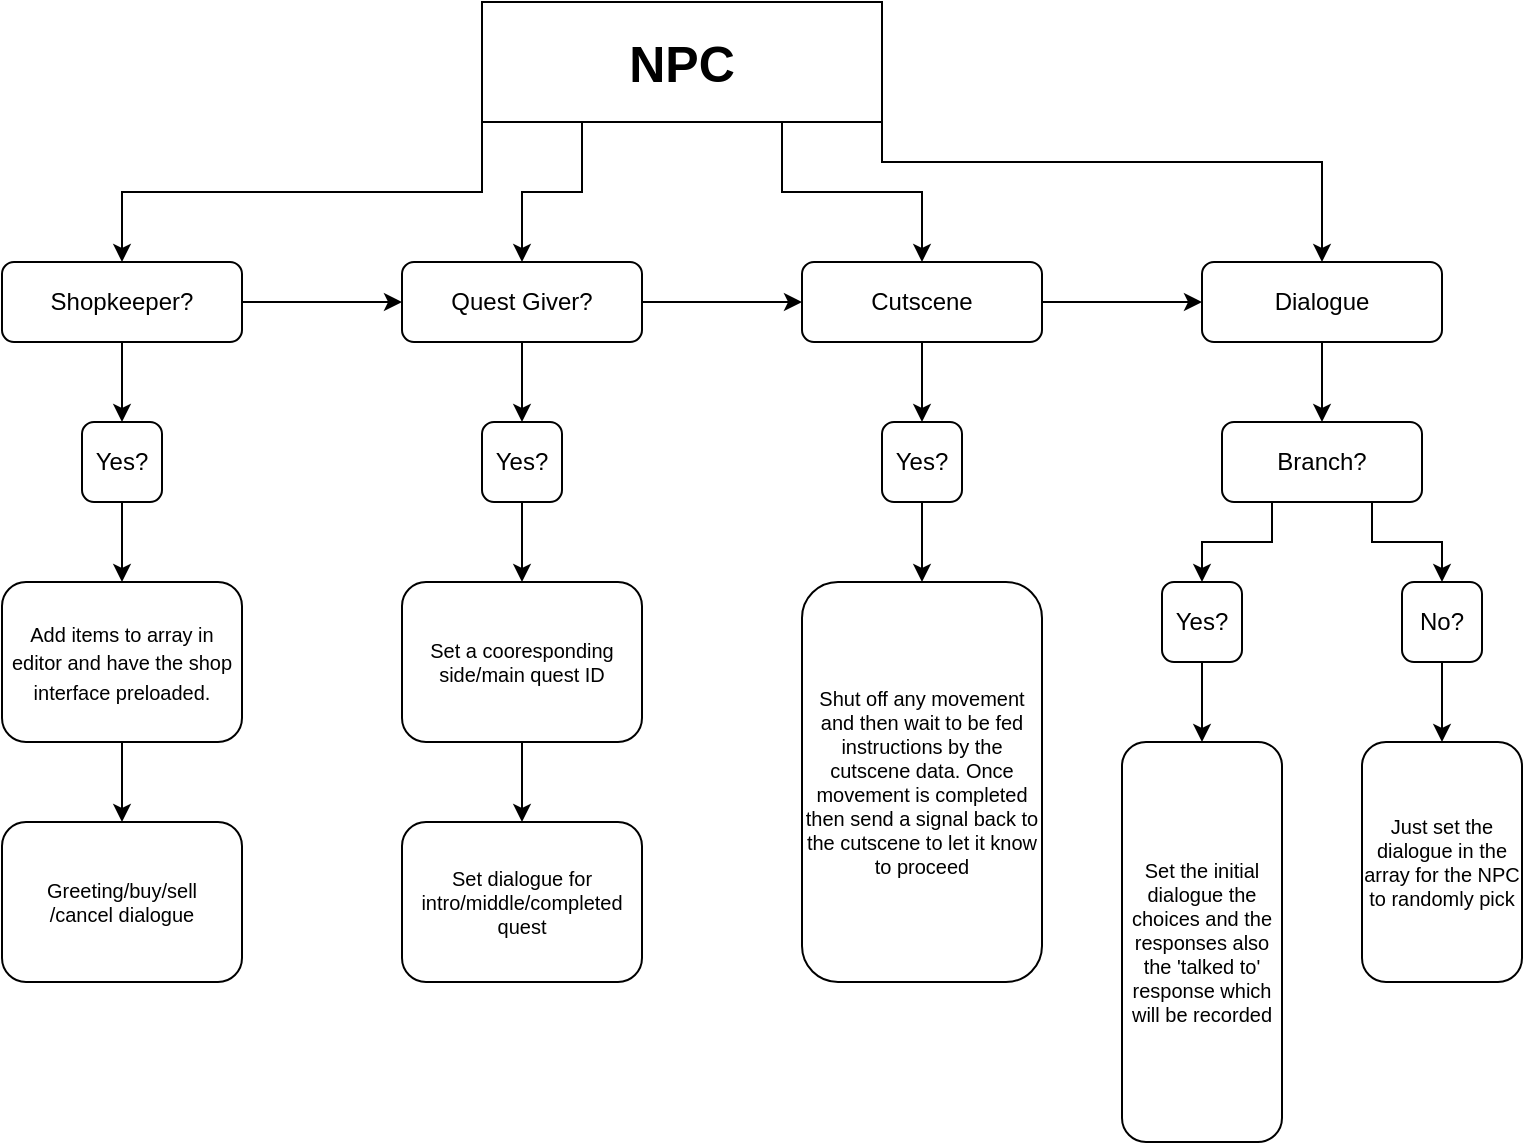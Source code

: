 <mxfile version="24.6.4" type="device">
  <diagram name="Page-1" id="6r_xxN00tEhLJsA6vU1w">
    <mxGraphModel dx="857" dy="494" grid="1" gridSize="10" guides="1" tooltips="1" connect="1" arrows="1" fold="1" page="1" pageScale="1" pageWidth="850" pageHeight="1400" math="0" shadow="0">
      <root>
        <mxCell id="0" />
        <mxCell id="1" parent="0" />
        <mxCell id="uBrZQJT4jN_2zQBhVWnl-4" style="edgeStyle=orthogonalEdgeStyle;rounded=0;orthogonalLoop=1;jettySize=auto;html=1;exitX=0;exitY=1;exitDx=0;exitDy=0;" parent="1" source="BKtG4XcPwPto1d_lw9We-1" target="BKtG4XcPwPto1d_lw9We-2" edge="1">
          <mxGeometry relative="1" as="geometry" />
        </mxCell>
        <mxCell id="uBrZQJT4jN_2zQBhVWnl-5" style="edgeStyle=orthogonalEdgeStyle;rounded=0;orthogonalLoop=1;jettySize=auto;html=1;exitX=0.25;exitY=1;exitDx=0;exitDy=0;entryX=0.5;entryY=0;entryDx=0;entryDy=0;" parent="1" source="BKtG4XcPwPto1d_lw9We-1" target="uBrZQJT4jN_2zQBhVWnl-1" edge="1">
          <mxGeometry relative="1" as="geometry" />
        </mxCell>
        <mxCell id="uBrZQJT4jN_2zQBhVWnl-6" style="edgeStyle=orthogonalEdgeStyle;rounded=0;orthogonalLoop=1;jettySize=auto;html=1;exitX=0.75;exitY=1;exitDx=0;exitDy=0;entryX=0.5;entryY=0;entryDx=0;entryDy=0;" parent="1" source="BKtG4XcPwPto1d_lw9We-1" target="uBrZQJT4jN_2zQBhVWnl-2" edge="1">
          <mxGeometry relative="1" as="geometry" />
        </mxCell>
        <mxCell id="uBrZQJT4jN_2zQBhVWnl-7" style="edgeStyle=orthogonalEdgeStyle;rounded=0;orthogonalLoop=1;jettySize=auto;html=1;exitX=1;exitY=1;exitDx=0;exitDy=0;entryX=0.5;entryY=0;entryDx=0;entryDy=0;" parent="1" source="BKtG4XcPwPto1d_lw9We-1" target="uBrZQJT4jN_2zQBhVWnl-3" edge="1">
          <mxGeometry relative="1" as="geometry">
            <Array as="points">
              <mxPoint x="520" y="110" />
              <mxPoint x="740" y="110" />
            </Array>
          </mxGeometry>
        </mxCell>
        <mxCell id="BKtG4XcPwPto1d_lw9We-1" value="&lt;font style=&quot;font-size: 25px;&quot;&gt;&lt;b&gt;NPC&lt;/b&gt;&lt;/font&gt;" style="rounded=0;whiteSpace=wrap;html=1;" parent="1" vertex="1">
          <mxGeometry x="320" y="30" width="200" height="60" as="geometry" />
        </mxCell>
        <mxCell id="uBrZQJT4jN_2zQBhVWnl-9" style="edgeStyle=orthogonalEdgeStyle;rounded=0;orthogonalLoop=1;jettySize=auto;html=1;exitX=0.5;exitY=1;exitDx=0;exitDy=0;entryX=0.5;entryY=0;entryDx=0;entryDy=0;" parent="1" source="BKtG4XcPwPto1d_lw9We-2" target="uBrZQJT4jN_2zQBhVWnl-8" edge="1">
          <mxGeometry relative="1" as="geometry" />
        </mxCell>
        <mxCell id="uBrZQJT4jN_2zQBhVWnl-12" style="edgeStyle=orthogonalEdgeStyle;rounded=0;orthogonalLoop=1;jettySize=auto;html=1;exitX=1;exitY=0.5;exitDx=0;exitDy=0;entryX=0;entryY=0.5;entryDx=0;entryDy=0;" parent="1" source="BKtG4XcPwPto1d_lw9We-2" target="uBrZQJT4jN_2zQBhVWnl-1" edge="1">
          <mxGeometry relative="1" as="geometry">
            <mxPoint x="240" y="180" as="targetPoint" />
          </mxGeometry>
        </mxCell>
        <mxCell id="BKtG4XcPwPto1d_lw9We-2" value="Shopkeeper?" style="rounded=1;whiteSpace=wrap;html=1;" parent="1" vertex="1">
          <mxGeometry x="80" y="160" width="120" height="40" as="geometry" />
        </mxCell>
        <mxCell id="uBrZQJT4jN_2zQBhVWnl-14" style="edgeStyle=orthogonalEdgeStyle;rounded=0;orthogonalLoop=1;jettySize=auto;html=1;exitX=1;exitY=0.5;exitDx=0;exitDy=0;entryX=0;entryY=0.5;entryDx=0;entryDy=0;" parent="1" source="uBrZQJT4jN_2zQBhVWnl-1" target="uBrZQJT4jN_2zQBhVWnl-2" edge="1">
          <mxGeometry relative="1" as="geometry" />
        </mxCell>
        <mxCell id="uBrZQJT4jN_2zQBhVWnl-21" style="edgeStyle=orthogonalEdgeStyle;rounded=0;orthogonalLoop=1;jettySize=auto;html=1;exitX=0.5;exitY=1;exitDx=0;exitDy=0;" parent="1" source="uBrZQJT4jN_2zQBhVWnl-1" target="uBrZQJT4jN_2zQBhVWnl-20" edge="1">
          <mxGeometry relative="1" as="geometry" />
        </mxCell>
        <mxCell id="uBrZQJT4jN_2zQBhVWnl-1" value="Quest Giver?" style="rounded=1;whiteSpace=wrap;html=1;" parent="1" vertex="1">
          <mxGeometry x="280" y="160" width="120" height="40" as="geometry" />
        </mxCell>
        <mxCell id="uBrZQJT4jN_2zQBhVWnl-15" style="edgeStyle=orthogonalEdgeStyle;rounded=0;orthogonalLoop=1;jettySize=auto;html=1;exitX=1;exitY=0.5;exitDx=0;exitDy=0;entryX=0;entryY=0.5;entryDx=0;entryDy=0;" parent="1" source="uBrZQJT4jN_2zQBhVWnl-2" target="uBrZQJT4jN_2zQBhVWnl-3" edge="1">
          <mxGeometry relative="1" as="geometry" />
        </mxCell>
        <mxCell id="uBrZQJT4jN_2zQBhVWnl-26" style="edgeStyle=orthogonalEdgeStyle;rounded=0;orthogonalLoop=1;jettySize=auto;html=1;exitX=0.5;exitY=1;exitDx=0;exitDy=0;" parent="1" source="uBrZQJT4jN_2zQBhVWnl-2" target="uBrZQJT4jN_2zQBhVWnl-24" edge="1">
          <mxGeometry relative="1" as="geometry" />
        </mxCell>
        <mxCell id="uBrZQJT4jN_2zQBhVWnl-2" value="Cutscene" style="rounded=1;whiteSpace=wrap;html=1;" parent="1" vertex="1">
          <mxGeometry x="480" y="160" width="120" height="40" as="geometry" />
        </mxCell>
        <mxCell id="uBrZQJT4jN_2zQBhVWnl-27" style="edgeStyle=orthogonalEdgeStyle;rounded=0;orthogonalLoop=1;jettySize=auto;html=1;exitX=0.5;exitY=1;exitDx=0;exitDy=0;entryX=0.5;entryY=0;entryDx=0;entryDy=0;" parent="1" source="uBrZQJT4jN_2zQBhVWnl-3" target="uBrZQJT4jN_2zQBhVWnl-25" edge="1">
          <mxGeometry relative="1" as="geometry" />
        </mxCell>
        <mxCell id="uBrZQJT4jN_2zQBhVWnl-3" value="Dialogue" style="rounded=1;whiteSpace=wrap;html=1;" parent="1" vertex="1">
          <mxGeometry x="680" y="160" width="120" height="40" as="geometry" />
        </mxCell>
        <mxCell id="uBrZQJT4jN_2zQBhVWnl-17" style="edgeStyle=orthogonalEdgeStyle;rounded=0;orthogonalLoop=1;jettySize=auto;html=1;exitX=0.5;exitY=1;exitDx=0;exitDy=0;" parent="1" source="uBrZQJT4jN_2zQBhVWnl-8" target="uBrZQJT4jN_2zQBhVWnl-16" edge="1">
          <mxGeometry relative="1" as="geometry" />
        </mxCell>
        <mxCell id="uBrZQJT4jN_2zQBhVWnl-8" value="Yes?" style="rounded=1;whiteSpace=wrap;html=1;" parent="1" vertex="1">
          <mxGeometry x="120" y="240" width="40" height="40" as="geometry" />
        </mxCell>
        <mxCell id="uBrZQJT4jN_2zQBhVWnl-19" style="edgeStyle=orthogonalEdgeStyle;rounded=0;orthogonalLoop=1;jettySize=auto;html=1;exitX=0.5;exitY=1;exitDx=0;exitDy=0;entryX=0.5;entryY=0;entryDx=0;entryDy=0;" parent="1" source="uBrZQJT4jN_2zQBhVWnl-16" target="uBrZQJT4jN_2zQBhVWnl-18" edge="1">
          <mxGeometry relative="1" as="geometry" />
        </mxCell>
        <mxCell id="uBrZQJT4jN_2zQBhVWnl-16" value="&lt;font style=&quot;font-size: 10px;&quot;&gt;Add items to array in editor and have the shop interface preloaded.&lt;/font&gt;" style="rounded=1;whiteSpace=wrap;html=1;" parent="1" vertex="1">
          <mxGeometry x="80" y="320" width="120" height="80" as="geometry" />
        </mxCell>
        <mxCell id="uBrZQJT4jN_2zQBhVWnl-18" value="&lt;font style=&quot;font-size: 10px;&quot;&gt;Greeting/buy/sell&lt;/font&gt;&lt;div style=&quot;font-size: 10px;&quot;&gt;&lt;font style=&quot;font-size: 10px;&quot;&gt;/cancel dialogue&lt;/font&gt;&lt;/div&gt;" style="rounded=1;whiteSpace=wrap;html=1;fontSize=10;" parent="1" vertex="1">
          <mxGeometry x="80" y="440" width="120" height="80" as="geometry" />
        </mxCell>
        <mxCell id="uBrZQJT4jN_2zQBhVWnl-23" style="edgeStyle=orthogonalEdgeStyle;rounded=0;orthogonalLoop=1;jettySize=auto;html=1;exitX=0.5;exitY=1;exitDx=0;exitDy=0;" parent="1" source="uBrZQJT4jN_2zQBhVWnl-20" target="uBrZQJT4jN_2zQBhVWnl-22" edge="1">
          <mxGeometry relative="1" as="geometry" />
        </mxCell>
        <mxCell id="uBrZQJT4jN_2zQBhVWnl-20" value="Yes?" style="rounded=1;whiteSpace=wrap;html=1;" parent="1" vertex="1">
          <mxGeometry x="320" y="240" width="40" height="40" as="geometry" />
        </mxCell>
        <mxCell id="uBrZQJT4jN_2zQBhVWnl-29" style="edgeStyle=orthogonalEdgeStyle;rounded=0;orthogonalLoop=1;jettySize=auto;html=1;exitX=0.5;exitY=1;exitDx=0;exitDy=0;entryX=0.5;entryY=0;entryDx=0;entryDy=0;" parent="1" source="uBrZQJT4jN_2zQBhVWnl-22" target="uBrZQJT4jN_2zQBhVWnl-28" edge="1">
          <mxGeometry relative="1" as="geometry" />
        </mxCell>
        <mxCell id="uBrZQJT4jN_2zQBhVWnl-22" value="Set a cooresponding side/main quest ID" style="rounded=1;whiteSpace=wrap;html=1;fontSize=10;" parent="1" vertex="1">
          <mxGeometry x="280" y="320" width="120" height="80" as="geometry" />
        </mxCell>
        <mxCell id="eb4SATmAMf8iNDse355T-2" style="edgeStyle=orthogonalEdgeStyle;rounded=0;orthogonalLoop=1;jettySize=auto;html=1;exitX=0.5;exitY=1;exitDx=0;exitDy=0;entryX=0.5;entryY=0;entryDx=0;entryDy=0;" edge="1" parent="1" source="uBrZQJT4jN_2zQBhVWnl-24" target="eb4SATmAMf8iNDse355T-1">
          <mxGeometry relative="1" as="geometry" />
        </mxCell>
        <mxCell id="uBrZQJT4jN_2zQBhVWnl-24" value="Yes?" style="rounded=1;whiteSpace=wrap;html=1;" parent="1" vertex="1">
          <mxGeometry x="520" y="240" width="40" height="40" as="geometry" />
        </mxCell>
        <mxCell id="uBrZQJT4jN_2zQBhVWnl-32" style="edgeStyle=orthogonalEdgeStyle;rounded=0;orthogonalLoop=1;jettySize=auto;html=1;exitX=0.25;exitY=1;exitDx=0;exitDy=0;entryX=0.5;entryY=0;entryDx=0;entryDy=0;" parent="1" source="uBrZQJT4jN_2zQBhVWnl-25" target="uBrZQJT4jN_2zQBhVWnl-30" edge="1">
          <mxGeometry relative="1" as="geometry" />
        </mxCell>
        <mxCell id="uBrZQJT4jN_2zQBhVWnl-33" style="edgeStyle=orthogonalEdgeStyle;rounded=0;orthogonalLoop=1;jettySize=auto;html=1;exitX=0.75;exitY=1;exitDx=0;exitDy=0;" parent="1" source="uBrZQJT4jN_2zQBhVWnl-25" target="uBrZQJT4jN_2zQBhVWnl-31" edge="1">
          <mxGeometry relative="1" as="geometry" />
        </mxCell>
        <mxCell id="uBrZQJT4jN_2zQBhVWnl-25" value="Branch?" style="rounded=1;whiteSpace=wrap;html=1;" parent="1" vertex="1">
          <mxGeometry x="690" y="240" width="100" height="40" as="geometry" />
        </mxCell>
        <mxCell id="uBrZQJT4jN_2zQBhVWnl-28" value="Set dialogue for intro/middle/completed quest" style="rounded=1;whiteSpace=wrap;html=1;fontSize=10;" parent="1" vertex="1">
          <mxGeometry x="280" y="440" width="120" height="80" as="geometry" />
        </mxCell>
        <mxCell id="uBrZQJT4jN_2zQBhVWnl-37" style="edgeStyle=orthogonalEdgeStyle;rounded=0;orthogonalLoop=1;jettySize=auto;html=1;exitX=0.5;exitY=1;exitDx=0;exitDy=0;entryX=0.5;entryY=0;entryDx=0;entryDy=0;" parent="1" source="uBrZQJT4jN_2zQBhVWnl-30" target="uBrZQJT4jN_2zQBhVWnl-36" edge="1">
          <mxGeometry relative="1" as="geometry" />
        </mxCell>
        <mxCell id="uBrZQJT4jN_2zQBhVWnl-30" value="Yes?" style="rounded=1;whiteSpace=wrap;html=1;" parent="1" vertex="1">
          <mxGeometry x="660" y="320" width="40" height="40" as="geometry" />
        </mxCell>
        <mxCell id="uBrZQJT4jN_2zQBhVWnl-35" style="edgeStyle=orthogonalEdgeStyle;rounded=0;orthogonalLoop=1;jettySize=auto;html=1;exitX=0.5;exitY=1;exitDx=0;exitDy=0;entryX=0.5;entryY=0;entryDx=0;entryDy=0;" parent="1" source="uBrZQJT4jN_2zQBhVWnl-31" target="uBrZQJT4jN_2zQBhVWnl-34" edge="1">
          <mxGeometry relative="1" as="geometry" />
        </mxCell>
        <mxCell id="uBrZQJT4jN_2zQBhVWnl-31" value="No?" style="rounded=1;whiteSpace=wrap;html=1;" parent="1" vertex="1">
          <mxGeometry x="780" y="320" width="40" height="40" as="geometry" />
        </mxCell>
        <mxCell id="uBrZQJT4jN_2zQBhVWnl-34" value="Just set the dialogue in the array for the NPC to randomly pick" style="rounded=1;whiteSpace=wrap;html=1;fontSize=10;" parent="1" vertex="1">
          <mxGeometry x="760" y="400" width="80" height="120" as="geometry" />
        </mxCell>
        <mxCell id="uBrZQJT4jN_2zQBhVWnl-36" value="Set the initial dialogue the choices and the responses also the &#39;talked to&#39; response which will be recorded" style="rounded=1;whiteSpace=wrap;html=1;fontSize=10;" parent="1" vertex="1">
          <mxGeometry x="640" y="400" width="80" height="200" as="geometry" />
        </mxCell>
        <mxCell id="eb4SATmAMf8iNDse355T-1" value="Shut off any movement and then wait to be fed instructions by the cutscene data. Once movement is completed then send a signal back to the cutscene to let it know to proceed" style="rounded=1;whiteSpace=wrap;html=1;fontSize=10;" vertex="1" parent="1">
          <mxGeometry x="480" y="320" width="120" height="200" as="geometry" />
        </mxCell>
      </root>
    </mxGraphModel>
  </diagram>
</mxfile>
